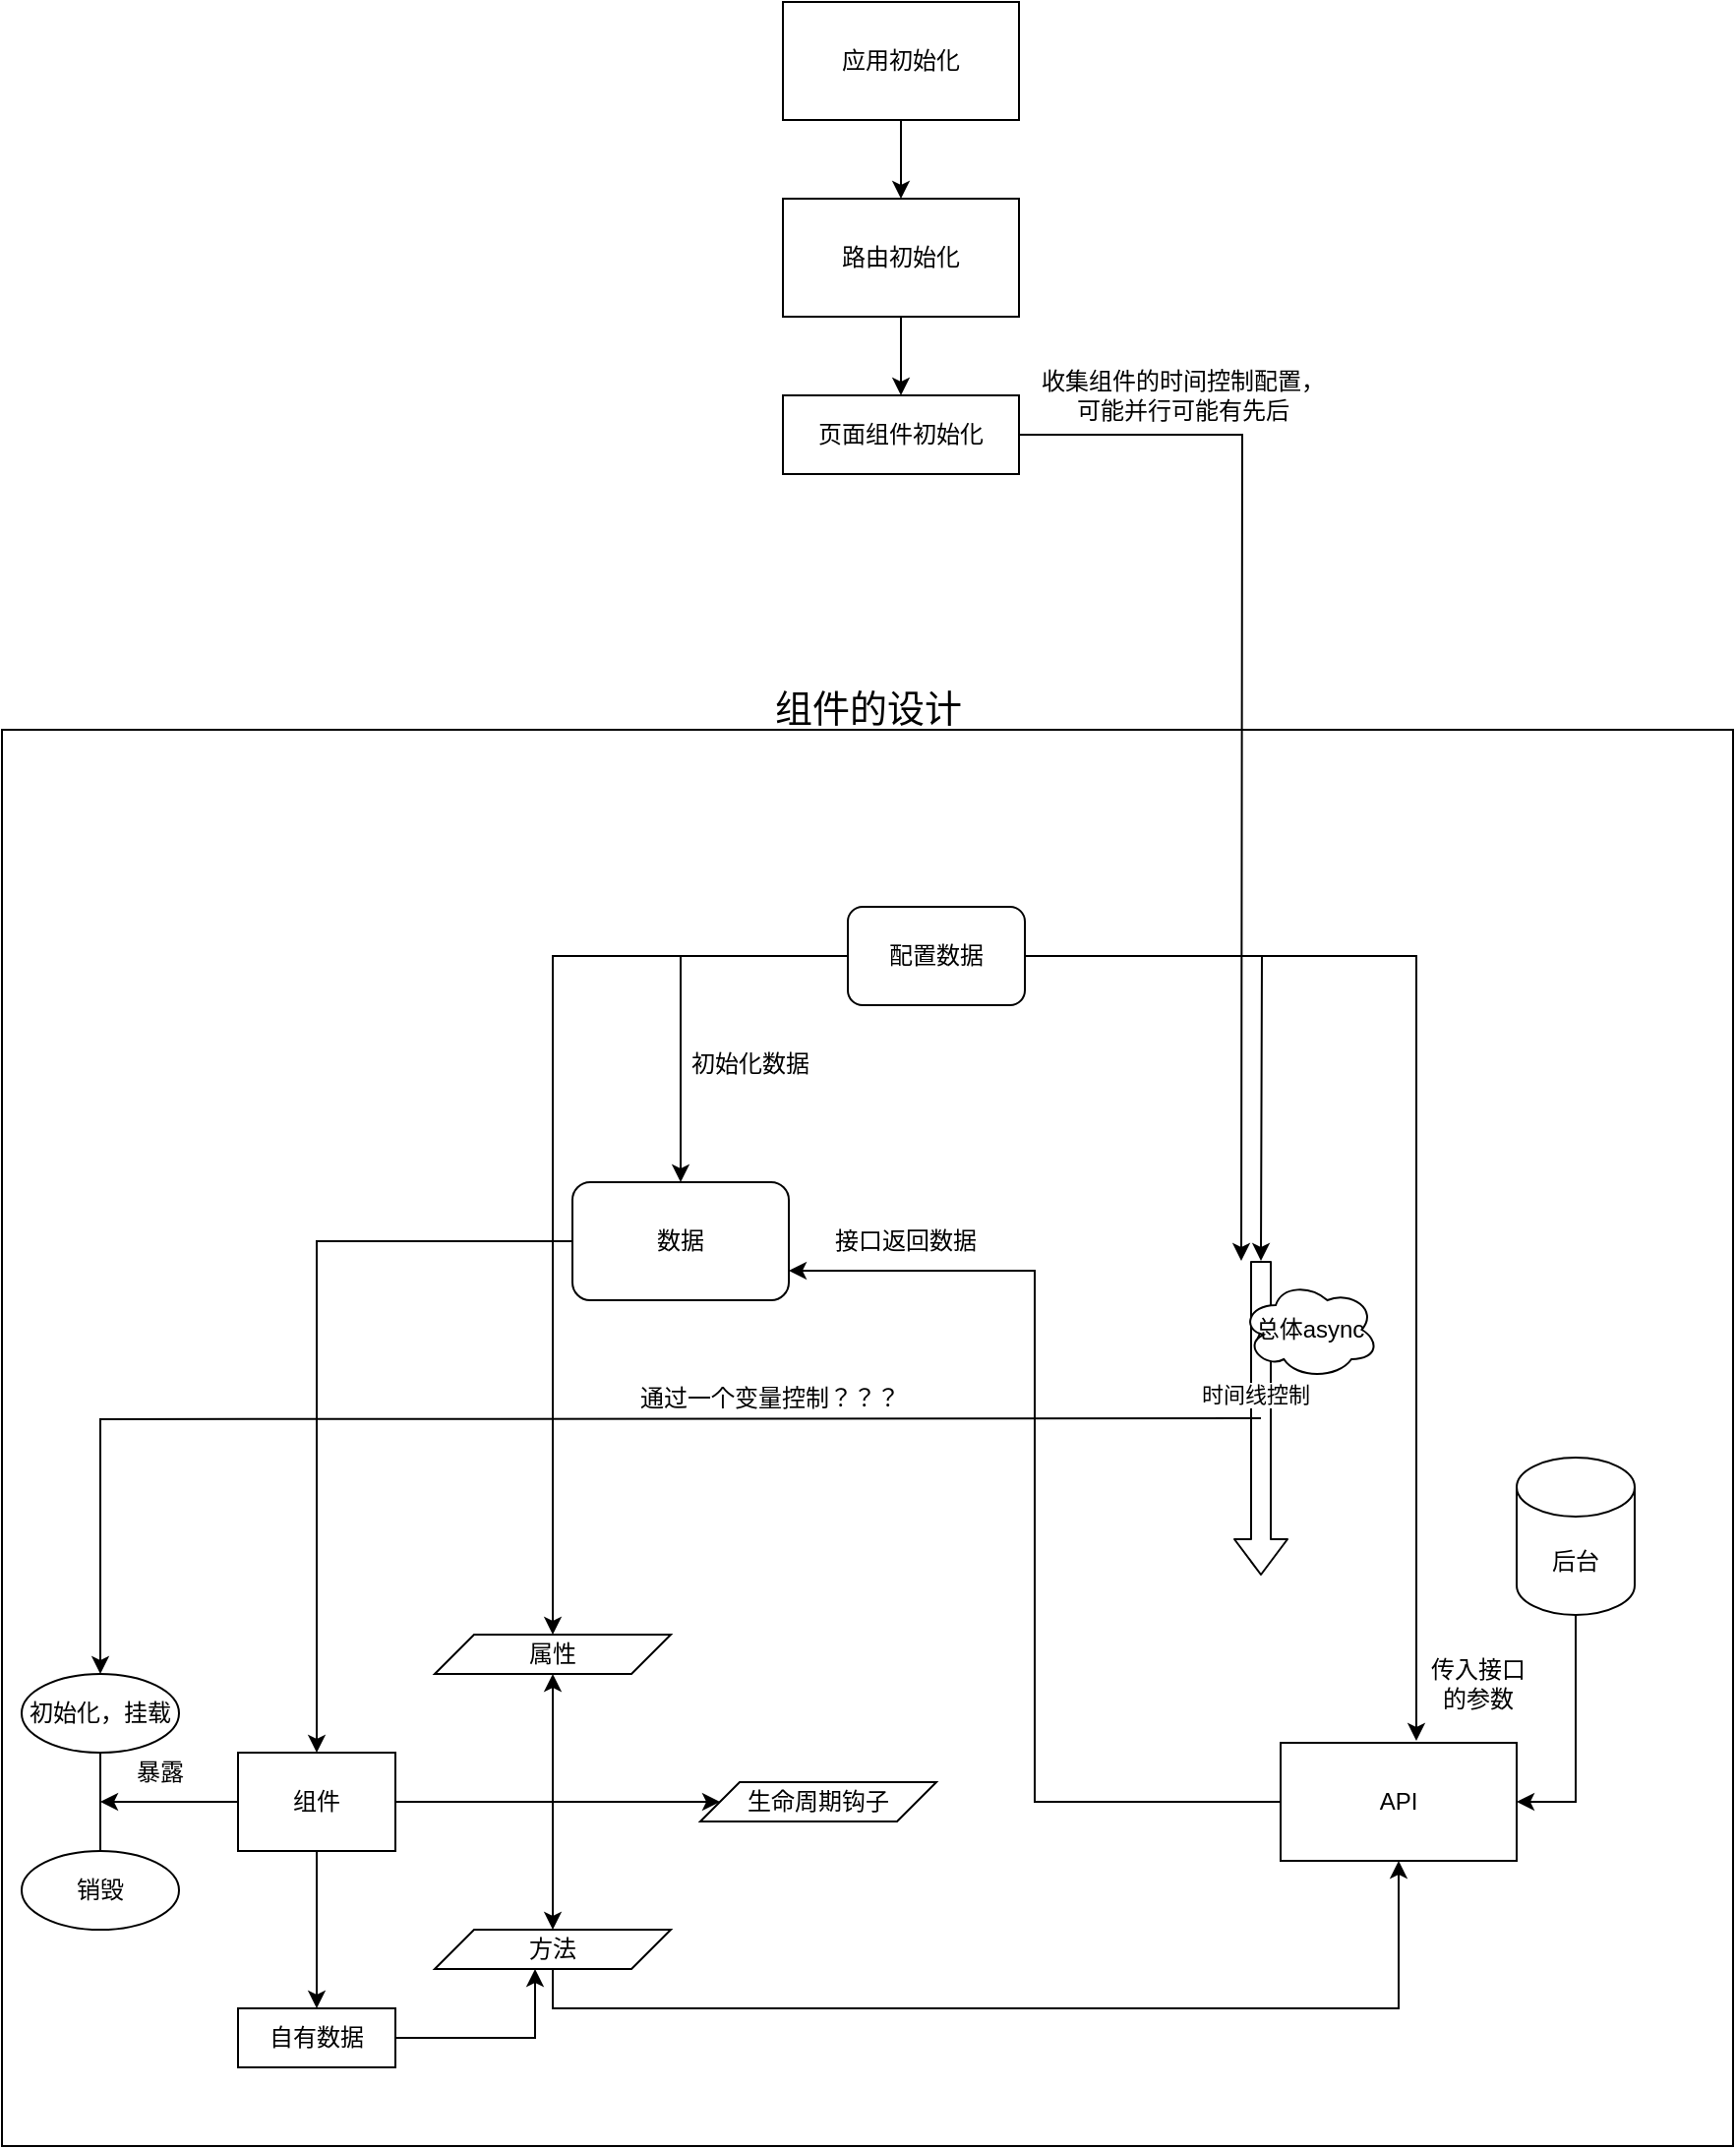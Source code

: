 <mxfile version="13.8.8" type="github">
  <diagram id="ggzki0A2Y46brBBrVkt2" name="Page-1">
    <mxGraphModel dx="1427" dy="2148" grid="1" gridSize="10" guides="1" tooltips="1" connect="1" arrows="1" fold="1" page="1" pageScale="1" pageWidth="827" pageHeight="1169" math="0" shadow="0">
      <root>
        <mxCell id="0" />
        <mxCell id="1" parent="0" />
        <mxCell id="vj9-OpeK1x8W8AA3r9h8-16" value="" style="rounded=0;whiteSpace=wrap;html=1;fillColor=none;verticalAlign=bottom;" vertex="1" parent="1">
          <mxGeometry x="310" y="-170" width="880" height="720" as="geometry" />
        </mxCell>
        <mxCell id="Wlh2mmNMWatoqyfH4WrL-3" value="" style="edgeStyle=orthogonalEdgeStyle;rounded=0;orthogonalLoop=1;jettySize=auto;html=1;" parent="1" source="Wlh2mmNMWatoqyfH4WrL-1" target="Wlh2mmNMWatoqyfH4WrL-2" edge="1">
          <mxGeometry relative="1" as="geometry" />
        </mxCell>
        <mxCell id="Wlh2mmNMWatoqyfH4WrL-5" style="edgeStyle=orthogonalEdgeStyle;rounded=0;orthogonalLoop=1;jettySize=auto;html=1;entryX=0.5;entryY=0;entryDx=0;entryDy=0;" parent="1" source="Wlh2mmNMWatoqyfH4WrL-1" target="Wlh2mmNMWatoqyfH4WrL-4" edge="1">
          <mxGeometry relative="1" as="geometry" />
        </mxCell>
        <mxCell id="Wlh2mmNMWatoqyfH4WrL-8" style="edgeStyle=orthogonalEdgeStyle;rounded=0;orthogonalLoop=1;jettySize=auto;html=1;exitX=1;exitY=0.5;exitDx=0;exitDy=0;entryX=0;entryY=0.5;entryDx=0;entryDy=0;" parent="1" source="Wlh2mmNMWatoqyfH4WrL-1" target="Wlh2mmNMWatoqyfH4WrL-7" edge="1">
          <mxGeometry relative="1" as="geometry" />
        </mxCell>
        <mxCell id="Wlh2mmNMWatoqyfH4WrL-20" style="edgeStyle=orthogonalEdgeStyle;rounded=0;orthogonalLoop=1;jettySize=auto;html=1;entryX=0.5;entryY=0;entryDx=0;entryDy=0;" parent="1" source="Wlh2mmNMWatoqyfH4WrL-1" target="Wlh2mmNMWatoqyfH4WrL-22" edge="1">
          <mxGeometry relative="1" as="geometry">
            <mxPoint x="470" y="500" as="targetPoint" />
          </mxGeometry>
        </mxCell>
        <mxCell id="vj9-OpeK1x8W8AA3r9h8-5" style="edgeStyle=orthogonalEdgeStyle;rounded=0;orthogonalLoop=1;jettySize=auto;html=1;" edge="1" parent="1" source="Wlh2mmNMWatoqyfH4WrL-1">
          <mxGeometry relative="1" as="geometry">
            <mxPoint x="360" y="375" as="targetPoint" />
          </mxGeometry>
        </mxCell>
        <mxCell id="Wlh2mmNMWatoqyfH4WrL-1" value="组件" style="rounded=0;whiteSpace=wrap;html=1;" parent="1" vertex="1">
          <mxGeometry x="430" y="350" width="80" height="50" as="geometry" />
        </mxCell>
        <mxCell id="Wlh2mmNMWatoqyfH4WrL-2" value="属性" style="shape=parallelogram;perimeter=parallelogramPerimeter;whiteSpace=wrap;html=1;fixedSize=1;rounded=0;" parent="1" vertex="1">
          <mxGeometry x="530" y="290" width="120" height="20" as="geometry" />
        </mxCell>
        <mxCell id="Wlh2mmNMWatoqyfH4WrL-4" value="方法" style="shape=parallelogram;perimeter=parallelogramPerimeter;whiteSpace=wrap;html=1;fixedSize=1;rounded=0;" parent="1" vertex="1">
          <mxGeometry x="530" y="440" width="120" height="20" as="geometry" />
        </mxCell>
        <mxCell id="Wlh2mmNMWatoqyfH4WrL-7" value="生命周期钩子" style="shape=parallelogram;perimeter=parallelogramPerimeter;whiteSpace=wrap;html=1;fixedSize=1;rounded=0;" parent="1" vertex="1">
          <mxGeometry x="665" y="365" width="120" height="20" as="geometry" />
        </mxCell>
        <mxCell id="Wlh2mmNMWatoqyfH4WrL-11" style="edgeStyle=orthogonalEdgeStyle;rounded=0;orthogonalLoop=1;jettySize=auto;html=1;entryX=0.5;entryY=0;entryDx=0;entryDy=0;" parent="1" source="Wlh2mmNMWatoqyfH4WrL-10" target="Wlh2mmNMWatoqyfH4WrL-1" edge="1">
          <mxGeometry relative="1" as="geometry" />
        </mxCell>
        <mxCell id="Wlh2mmNMWatoqyfH4WrL-16" style="edgeStyle=orthogonalEdgeStyle;rounded=0;orthogonalLoop=1;jettySize=auto;html=1;exitX=0.5;exitY=1;exitDx=0;exitDy=0;" parent="1" source="Wlh2mmNMWatoqyfH4WrL-4" target="Wlh2mmNMWatoqyfH4WrL-17" edge="1">
          <mxGeometry relative="1" as="geometry">
            <mxPoint x="970" y="90" as="targetPoint" />
          </mxGeometry>
        </mxCell>
        <mxCell id="Wlh2mmNMWatoqyfH4WrL-10" value="数据" style="rounded=1;whiteSpace=wrap;html=1;" parent="1" vertex="1">
          <mxGeometry x="600" y="60" width="110" height="60" as="geometry" />
        </mxCell>
        <mxCell id="Wlh2mmNMWatoqyfH4WrL-15" style="edgeStyle=orthogonalEdgeStyle;rounded=0;orthogonalLoop=1;jettySize=auto;html=1;entryX=0.5;entryY=0;entryDx=0;entryDy=0;" parent="1" target="vj9-OpeK1x8W8AA3r9h8-1" edge="1">
          <mxGeometry relative="1" as="geometry">
            <mxPoint x="950" y="180" as="sourcePoint" />
          </mxGeometry>
        </mxCell>
        <mxCell id="Wlh2mmNMWatoqyfH4WrL-18" style="edgeStyle=orthogonalEdgeStyle;rounded=0;orthogonalLoop=1;jettySize=auto;html=1;entryX=1;entryY=0.75;entryDx=0;entryDy=0;" parent="1" source="Wlh2mmNMWatoqyfH4WrL-17" target="Wlh2mmNMWatoqyfH4WrL-10" edge="1">
          <mxGeometry relative="1" as="geometry">
            <mxPoint x="643" y="490" as="targetPoint" />
          </mxGeometry>
        </mxCell>
        <mxCell id="Wlh2mmNMWatoqyfH4WrL-17" value="API" style="rounded=0;whiteSpace=wrap;html=1;" parent="1" vertex="1">
          <mxGeometry x="960" y="345" width="120" height="60" as="geometry" />
        </mxCell>
        <mxCell id="Wlh2mmNMWatoqyfH4WrL-29" style="edgeStyle=orthogonalEdgeStyle;rounded=0;orthogonalLoop=1;jettySize=auto;html=1;entryX=0.425;entryY=1;entryDx=0;entryDy=0;entryPerimeter=0;" parent="1" source="Wlh2mmNMWatoqyfH4WrL-22" target="Wlh2mmNMWatoqyfH4WrL-4" edge="1">
          <mxGeometry relative="1" as="geometry" />
        </mxCell>
        <mxCell id="Wlh2mmNMWatoqyfH4WrL-22" value="自有数据" style="rounded=0;whiteSpace=wrap;html=1;" parent="1" vertex="1">
          <mxGeometry x="430" y="480" width="80" height="30" as="geometry" />
        </mxCell>
        <mxCell id="Wlh2mmNMWatoqyfH4WrL-24" value="" style="shape=flexArrow;endArrow=classic;html=1;endWidth=16;endSize=5.67;" parent="1" edge="1">
          <mxGeometry width="50" height="50" relative="1" as="geometry">
            <mxPoint x="950" y="100" as="sourcePoint" />
            <mxPoint x="950" y="260" as="targetPoint" />
          </mxGeometry>
        </mxCell>
        <mxCell id="Wlh2mmNMWatoqyfH4WrL-25" value="时间线控制" style="edgeLabel;html=1;align=center;verticalAlign=middle;resizable=0;points=[];" parent="Wlh2mmNMWatoqyfH4WrL-24" vertex="1" connectable="0">
          <mxGeometry x="-0.147" y="-3" relative="1" as="geometry">
            <mxPoint as="offset" />
          </mxGeometry>
        </mxCell>
        <mxCell id="Wlh2mmNMWatoqyfH4WrL-28" value="总体async" style="ellipse;shape=cloud;whiteSpace=wrap;html=1;" parent="1" vertex="1">
          <mxGeometry x="940" y="110" width="70" height="50" as="geometry" />
        </mxCell>
        <mxCell id="Wlh2mmNMWatoqyfH4WrL-31" style="edgeStyle=orthogonalEdgeStyle;rounded=0;orthogonalLoop=1;jettySize=auto;html=1;entryX=0.5;entryY=0;entryDx=0;entryDy=0;" parent="1" source="Wlh2mmNMWatoqyfH4WrL-30" target="Wlh2mmNMWatoqyfH4WrL-2" edge="1">
          <mxGeometry relative="1" as="geometry">
            <Array as="points">
              <mxPoint x="590" y="-55" />
            </Array>
          </mxGeometry>
        </mxCell>
        <mxCell id="Wlh2mmNMWatoqyfH4WrL-33" style="edgeStyle=orthogonalEdgeStyle;rounded=0;orthogonalLoop=1;jettySize=auto;html=1;entryX=0.5;entryY=0;entryDx=0;entryDy=0;" parent="1" source="Wlh2mmNMWatoqyfH4WrL-30" target="Wlh2mmNMWatoqyfH4WrL-10" edge="1">
          <mxGeometry relative="1" as="geometry" />
        </mxCell>
        <mxCell id="Wlh2mmNMWatoqyfH4WrL-34" style="edgeStyle=orthogonalEdgeStyle;rounded=0;orthogonalLoop=1;jettySize=auto;html=1;entryX=0.575;entryY=-0.017;entryDx=0;entryDy=0;entryPerimeter=0;" parent="1" source="Wlh2mmNMWatoqyfH4WrL-30" target="Wlh2mmNMWatoqyfH4WrL-17" edge="1">
          <mxGeometry relative="1" as="geometry" />
        </mxCell>
        <mxCell id="vj9-OpeK1x8W8AA3r9h8-8" style="edgeStyle=orthogonalEdgeStyle;rounded=0;orthogonalLoop=1;jettySize=auto;html=1;" edge="1" parent="1" source="Wlh2mmNMWatoqyfH4WrL-30">
          <mxGeometry relative="1" as="geometry">
            <mxPoint x="950" y="100" as="targetPoint" />
          </mxGeometry>
        </mxCell>
        <mxCell id="Wlh2mmNMWatoqyfH4WrL-30" value="配置数据" style="rounded=1;whiteSpace=wrap;html=1;" parent="1" vertex="1">
          <mxGeometry x="740" y="-80" width="90" height="50" as="geometry" />
        </mxCell>
        <mxCell id="Wlh2mmNMWatoqyfH4WrL-36" style="edgeStyle=orthogonalEdgeStyle;rounded=0;orthogonalLoop=1;jettySize=auto;html=1;entryX=1;entryY=0.5;entryDx=0;entryDy=0;" parent="1" source="Wlh2mmNMWatoqyfH4WrL-35" target="Wlh2mmNMWatoqyfH4WrL-17" edge="1">
          <mxGeometry relative="1" as="geometry" />
        </mxCell>
        <mxCell id="Wlh2mmNMWatoqyfH4WrL-35" value="后台" style="shape=cylinder3;whiteSpace=wrap;html=1;boundedLbl=1;backgroundOutline=1;size=15;" parent="1" vertex="1">
          <mxGeometry x="1080" y="200" width="60" height="80" as="geometry" />
        </mxCell>
        <mxCell id="Wlh2mmNMWatoqyfH4WrL-39" style="edgeStyle=orthogonalEdgeStyle;rounded=0;orthogonalLoop=1;jettySize=auto;html=1;" parent="1" source="Wlh2mmNMWatoqyfH4WrL-38" target="Wlh2mmNMWatoqyfH4WrL-40" edge="1">
          <mxGeometry relative="1" as="geometry">
            <mxPoint x="767" y="-420" as="targetPoint" />
          </mxGeometry>
        </mxCell>
        <mxCell id="Wlh2mmNMWatoqyfH4WrL-38" value="应用初始化" style="rounded=0;whiteSpace=wrap;html=1;" parent="1" vertex="1">
          <mxGeometry x="707" y="-540" width="120" height="60" as="geometry" />
        </mxCell>
        <mxCell id="vj9-OpeK1x8W8AA3r9h8-14" style="edgeStyle=orthogonalEdgeStyle;rounded=0;orthogonalLoop=1;jettySize=auto;html=1;" edge="1" parent="1" source="Wlh2mmNMWatoqyfH4WrL-40">
          <mxGeometry relative="1" as="geometry">
            <mxPoint x="767" y="-340" as="targetPoint" />
          </mxGeometry>
        </mxCell>
        <mxCell id="Wlh2mmNMWatoqyfH4WrL-40" value="路由初始化" style="rounded=0;whiteSpace=wrap;html=1;" parent="1" vertex="1">
          <mxGeometry x="707" y="-440" width="120" height="60" as="geometry" />
        </mxCell>
        <mxCell id="vj9-OpeK1x8W8AA3r9h8-1" value="初始化，挂载" style="ellipse;whiteSpace=wrap;html=1;" vertex="1" parent="1">
          <mxGeometry x="320" y="310" width="80" height="40" as="geometry" />
        </mxCell>
        <mxCell id="vj9-OpeK1x8W8AA3r9h8-2" value="销毁" style="ellipse;whiteSpace=wrap;html=1;" vertex="1" parent="1">
          <mxGeometry x="320" y="400" width="80" height="40" as="geometry" />
        </mxCell>
        <mxCell id="vj9-OpeK1x8W8AA3r9h8-3" value="" style="endArrow=none;html=1;exitX=0.5;exitY=0;exitDx=0;exitDy=0;entryX=0.5;entryY=1;entryDx=0;entryDy=0;" edge="1" parent="1" source="vj9-OpeK1x8W8AA3r9h8-2" target="vj9-OpeK1x8W8AA3r9h8-1">
          <mxGeometry width="50" height="50" relative="1" as="geometry">
            <mxPoint x="330" y="400" as="sourcePoint" />
            <mxPoint x="380" y="350" as="targetPoint" />
          </mxGeometry>
        </mxCell>
        <mxCell id="vj9-OpeK1x8W8AA3r9h8-6" value="暴露" style="text;html=1;align=center;verticalAlign=middle;resizable=0;points=[];autosize=1;" vertex="1" parent="1">
          <mxGeometry x="370" y="350" width="40" height="20" as="geometry" />
        </mxCell>
        <mxCell id="vj9-OpeK1x8W8AA3r9h8-9" value="初始化数据" style="text;html=1;align=center;verticalAlign=middle;resizable=0;points=[];autosize=1;" vertex="1" parent="1">
          <mxGeometry x="650" y="-10" width="80" height="20" as="geometry" />
        </mxCell>
        <mxCell id="vj9-OpeK1x8W8AA3r9h8-11" value="通过一个变量控制？？？" style="text;html=1;align=center;verticalAlign=middle;resizable=0;points=[];autosize=1;" vertex="1" parent="1">
          <mxGeometry x="625" y="160" width="150" height="20" as="geometry" />
        </mxCell>
        <mxCell id="vj9-OpeK1x8W8AA3r9h8-12" value="传入接口&lt;br&gt;的参数" style="text;html=1;align=center;verticalAlign=middle;resizable=0;points=[];autosize=1;" vertex="1" parent="1">
          <mxGeometry x="1030" y="300" width="60" height="30" as="geometry" />
        </mxCell>
        <mxCell id="vj9-OpeK1x8W8AA3r9h8-13" value="接口返回数据" style="text;html=1;align=center;verticalAlign=middle;resizable=0;points=[];autosize=1;" vertex="1" parent="1">
          <mxGeometry x="724" y="80" width="90" height="20" as="geometry" />
        </mxCell>
        <mxCell id="vj9-OpeK1x8W8AA3r9h8-19" style="edgeStyle=orthogonalEdgeStyle;rounded=0;orthogonalLoop=1;jettySize=auto;html=1;" edge="1" parent="1" source="vj9-OpeK1x8W8AA3r9h8-15">
          <mxGeometry relative="1" as="geometry">
            <mxPoint x="940" y="100" as="targetPoint" />
          </mxGeometry>
        </mxCell>
        <mxCell id="vj9-OpeK1x8W8AA3r9h8-15" value="页面组件初始化" style="rounded=0;whiteSpace=wrap;html=1;" vertex="1" parent="1">
          <mxGeometry x="707" y="-340" width="120" height="40" as="geometry" />
        </mxCell>
        <mxCell id="vj9-OpeK1x8W8AA3r9h8-20" value="收集组件的时间控制配置，&lt;br&gt;可能并行可能有先后" style="text;html=1;align=center;verticalAlign=middle;resizable=0;points=[];autosize=1;" vertex="1" parent="1">
          <mxGeometry x="830" y="-355" width="160" height="30" as="geometry" />
        </mxCell>
        <mxCell id="vj9-OpeK1x8W8AA3r9h8-21" value="&lt;font style=&quot;font-size: 19px&quot;&gt;组件的设计&lt;/font&gt;" style="text;html=1;align=center;verticalAlign=middle;resizable=0;points=[];autosize=1;" vertex="1" parent="1">
          <mxGeometry x="695" y="-190" width="110" height="20" as="geometry" />
        </mxCell>
      </root>
    </mxGraphModel>
  </diagram>
</mxfile>
